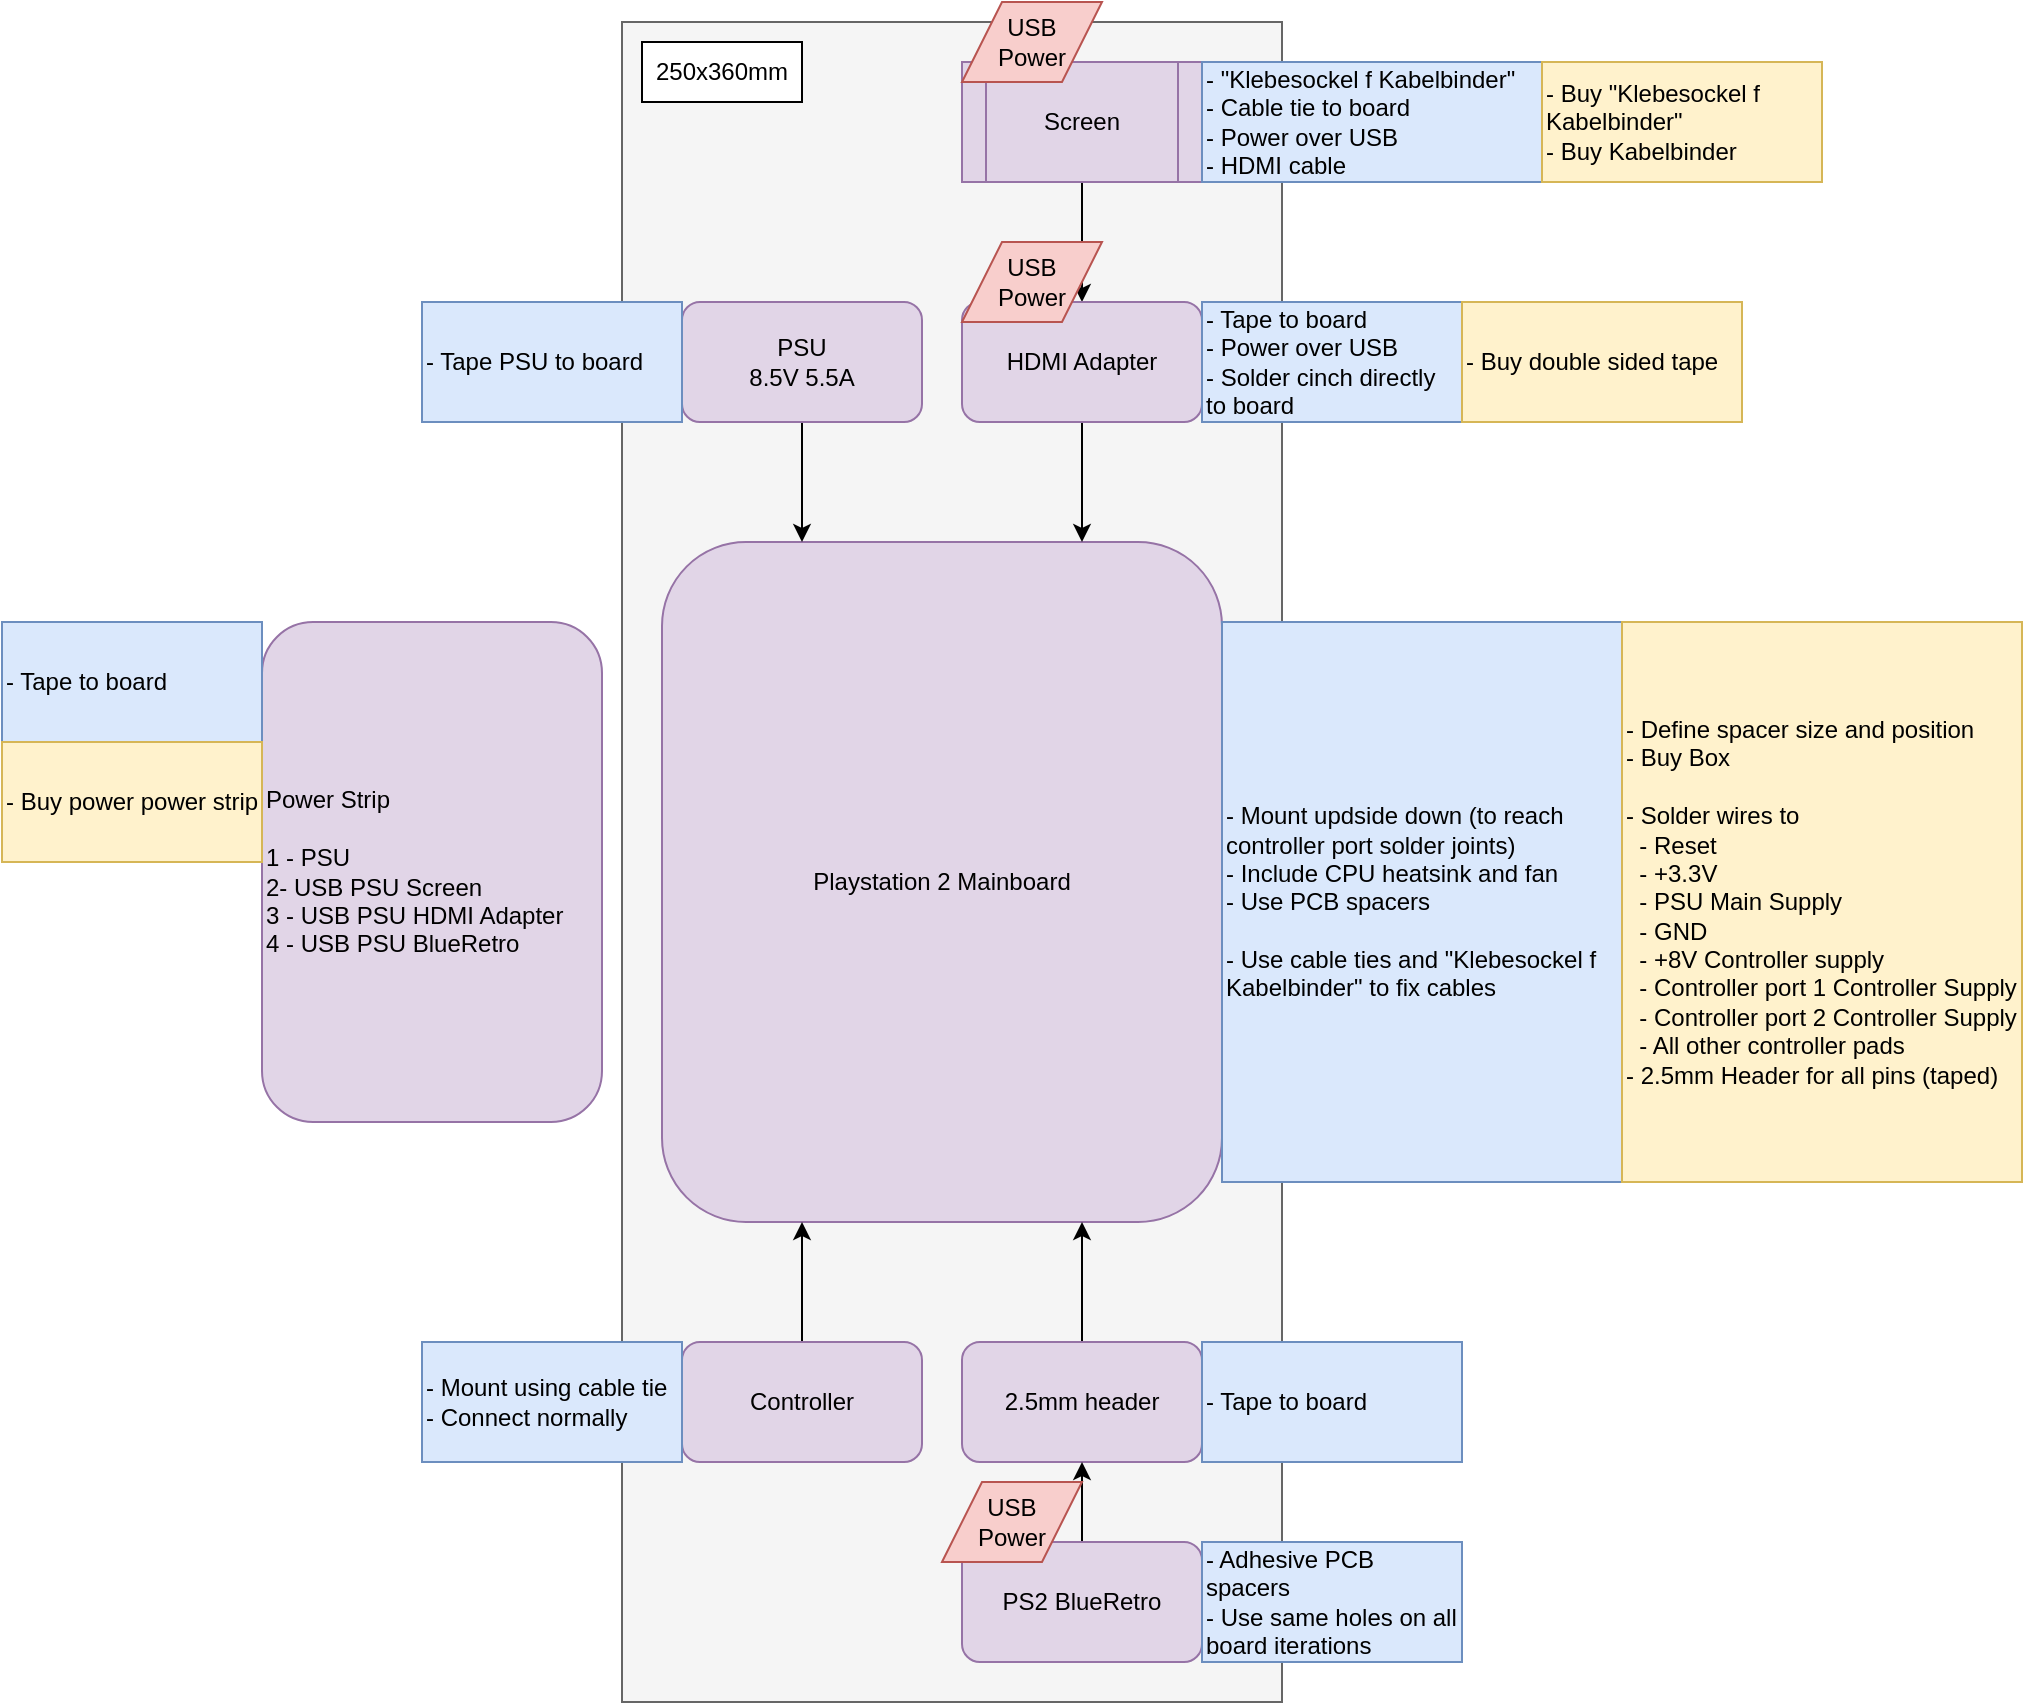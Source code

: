 <mxfile version="24.4.0" type="device">
  <diagram name="Page-1" id="0lK5whJEdncD6Zd8YYTB">
    <mxGraphModel dx="1434" dy="842" grid="1" gridSize="10" guides="1" tooltips="1" connect="1" arrows="1" fold="1" page="1" pageScale="1" pageWidth="850" pageHeight="1100" math="0" shadow="0">
      <root>
        <mxCell id="0" />
        <mxCell id="1" parent="0" />
        <mxCell id="EYfw3UBscrISDR-NibeD-1" value="" style="rounded=0;whiteSpace=wrap;html=1;fillColor=#f5f5f5;fontColor=#333333;strokeColor=#666666;" vertex="1" parent="1">
          <mxGeometry x="510" y="110" width="330" height="840" as="geometry" />
        </mxCell>
        <mxCell id="3tvuEIu1i6NoDWOXIwoT-1" value="Playstation 2 Mainboard" style="rounded=1;whiteSpace=wrap;html=1;fillColor=#e1d5e7;strokeColor=#9673a6;" parent="1" vertex="1">
          <mxGeometry x="530" y="370" width="280" height="340" as="geometry" />
        </mxCell>
        <mxCell id="3tvuEIu1i6NoDWOXIwoT-2" value="- Mount updside down (to reach controller port solder joints)&lt;div&gt;- Include CPU heatsink and fan&lt;/div&gt;&lt;div&gt;- Use PCB spacers&lt;/div&gt;&lt;div&gt;&lt;br&gt;&lt;/div&gt;&lt;div&gt;- Use cable ties and&amp;nbsp;&lt;span style=&quot;background-color: initial;&quot;&gt;&quot;Klebesockel f Kabelbinder&quot; to fix cables&lt;/span&gt;&lt;/div&gt;" style="text;html=1;align=left;verticalAlign=middle;whiteSpace=wrap;rounded=0;fillColor=#dae8fc;strokeColor=#6c8ebf;" parent="1" vertex="1">
          <mxGeometry x="810" y="410" width="200" height="280" as="geometry" />
        </mxCell>
        <mxCell id="3tvuEIu1i6NoDWOXIwoT-4" value="- Define spacer size and position&lt;div&gt;- Buy Box&lt;/div&gt;&lt;div&gt;&lt;br&gt;&lt;/div&gt;&lt;div&gt;- Solder wires to&lt;/div&gt;&lt;div&gt;&amp;nbsp; - Reset&lt;/div&gt;&lt;div&gt;&amp;nbsp; - +3.3V&lt;/div&gt;&lt;div&gt;&amp;nbsp; - PSU Main Supply&lt;/div&gt;&lt;div&gt;&amp;nbsp; - GND&lt;/div&gt;&lt;div&gt;&amp;nbsp; - +8V Controller supply&lt;/div&gt;&lt;div&gt;&amp;nbsp; - Controller port 1 Controller Supply&lt;/div&gt;&lt;div&gt;&amp;nbsp; -&amp;nbsp;&lt;span style=&quot;background-color: initial;&quot;&gt;Controller port 2 Controller Supply&lt;/span&gt;&lt;/div&gt;&lt;div&gt;&lt;span style=&quot;background-color: initial;&quot;&gt;&amp;nbsp; - All other controller pads&lt;/span&gt;&lt;/div&gt;&lt;div&gt;&lt;span style=&quot;background-color: initial;&quot;&gt;- 2.5mm Header for all pins (taped)&lt;/span&gt;&lt;/div&gt;" style="text;html=1;align=left;verticalAlign=middle;whiteSpace=wrap;rounded=0;fillColor=#fff2cc;strokeColor=#d6b656;" parent="1" vertex="1">
          <mxGeometry x="1010" y="410" width="200" height="280" as="geometry" />
        </mxCell>
        <mxCell id="3tvuEIu1i6NoDWOXIwoT-6" style="edgeStyle=orthogonalEdgeStyle;rounded=0;orthogonalLoop=1;jettySize=auto;html=1;entryX=0.25;entryY=0;entryDx=0;entryDy=0;" parent="1" source="3tvuEIu1i6NoDWOXIwoT-5" target="3tvuEIu1i6NoDWOXIwoT-1" edge="1">
          <mxGeometry relative="1" as="geometry" />
        </mxCell>
        <mxCell id="3tvuEIu1i6NoDWOXIwoT-5" value="PSU&lt;div&gt;8.5V 5.5A&lt;/div&gt;" style="rounded=1;whiteSpace=wrap;html=1;fillColor=#e1d5e7;strokeColor=#9673a6;" parent="1" vertex="1">
          <mxGeometry x="540" y="250" width="120" height="60" as="geometry" />
        </mxCell>
        <mxCell id="3tvuEIu1i6NoDWOXIwoT-7" value="- Tape PSU to board" style="text;html=1;align=left;verticalAlign=middle;whiteSpace=wrap;rounded=0;fillColor=#dae8fc;strokeColor=#6c8ebf;" parent="1" vertex="1">
          <mxGeometry x="410" y="250" width="130" height="60" as="geometry" />
        </mxCell>
        <mxCell id="3tvuEIu1i6NoDWOXIwoT-9" value="&lt;div&gt;Power Strip&lt;/div&gt;&lt;div&gt;&lt;br&gt;&lt;/div&gt;1 - PSU&lt;div&gt;2- USB PSU Screen&lt;/div&gt;&lt;div&gt;3 - USB PSU HDMI Adapter&lt;/div&gt;&lt;div&gt;4 - USB PSU BlueRetro&lt;/div&gt;" style="rounded=1;whiteSpace=wrap;html=1;align=left;fillColor=#e1d5e7;strokeColor=#9673a6;" parent="1" vertex="1">
          <mxGeometry x="330" y="410" width="170" height="250" as="geometry" />
        </mxCell>
        <mxCell id="3tvuEIu1i6NoDWOXIwoT-11" style="edgeStyle=orthogonalEdgeStyle;rounded=0;orthogonalLoop=1;jettySize=auto;html=1;entryX=0.25;entryY=1;entryDx=0;entryDy=0;" parent="1" source="3tvuEIu1i6NoDWOXIwoT-10" target="3tvuEIu1i6NoDWOXIwoT-1" edge="1">
          <mxGeometry relative="1" as="geometry" />
        </mxCell>
        <mxCell id="3tvuEIu1i6NoDWOXIwoT-10" value="Controller" style="rounded=1;whiteSpace=wrap;html=1;fillColor=#e1d5e7;strokeColor=#9673a6;" parent="1" vertex="1">
          <mxGeometry x="540" y="770" width="120" height="60" as="geometry" />
        </mxCell>
        <mxCell id="3tvuEIu1i6NoDWOXIwoT-12" value="- Mount using cable tie&lt;div&gt;- Connect normally&lt;/div&gt;" style="text;html=1;align=left;verticalAlign=middle;whiteSpace=wrap;rounded=0;fillColor=#dae8fc;strokeColor=#6c8ebf;" parent="1" vertex="1">
          <mxGeometry x="410" y="770" width="130" height="60" as="geometry" />
        </mxCell>
        <mxCell id="3tvuEIu1i6NoDWOXIwoT-21" style="edgeStyle=orthogonalEdgeStyle;rounded=0;orthogonalLoop=1;jettySize=auto;html=1;entryX=0.5;entryY=0;entryDx=0;entryDy=0;" parent="1" source="3tvuEIu1i6NoDWOXIwoT-15" target="3tvuEIu1i6NoDWOXIwoT-17" edge="1">
          <mxGeometry relative="1" as="geometry" />
        </mxCell>
        <mxCell id="3tvuEIu1i6NoDWOXIwoT-15" value="Screen" style="shape=process;whiteSpace=wrap;html=1;backgroundOutline=1;fillColor=#e1d5e7;strokeColor=#9673a6;" parent="1" vertex="1">
          <mxGeometry x="680" y="130" width="120" height="60" as="geometry" />
        </mxCell>
        <mxCell id="3tvuEIu1i6NoDWOXIwoT-18" style="edgeStyle=orthogonalEdgeStyle;rounded=0;orthogonalLoop=1;jettySize=auto;html=1;entryX=0.75;entryY=0;entryDx=0;entryDy=0;" parent="1" source="3tvuEIu1i6NoDWOXIwoT-17" target="3tvuEIu1i6NoDWOXIwoT-1" edge="1">
          <mxGeometry relative="1" as="geometry" />
        </mxCell>
        <mxCell id="3tvuEIu1i6NoDWOXIwoT-17" value="HDMI Adapter" style="rounded=1;whiteSpace=wrap;html=1;fillColor=#e1d5e7;strokeColor=#9673a6;" parent="1" vertex="1">
          <mxGeometry x="680" y="250" width="120" height="60" as="geometry" />
        </mxCell>
        <mxCell id="3tvuEIu1i6NoDWOXIwoT-19" value="USB&lt;div&gt;Power&lt;/div&gt;" style="shape=parallelogram;perimeter=parallelogramPerimeter;whiteSpace=wrap;html=1;fixedSize=1;fillColor=#f8cecc;strokeColor=#b85450;" parent="1" vertex="1">
          <mxGeometry x="680" y="220" width="70" height="40" as="geometry" />
        </mxCell>
        <mxCell id="3tvuEIu1i6NoDWOXIwoT-20" value="USB&lt;div&gt;Power&lt;/div&gt;" style="shape=parallelogram;perimeter=parallelogramPerimeter;whiteSpace=wrap;html=1;fixedSize=1;fillColor=#f8cecc;strokeColor=#b85450;" parent="1" vertex="1">
          <mxGeometry x="680" y="100" width="70" height="40" as="geometry" />
        </mxCell>
        <mxCell id="3tvuEIu1i6NoDWOXIwoT-22" value="&lt;div&gt;- Tape to board&lt;/div&gt;- Power over USB&lt;div&gt;- Solder cinch directly to board&lt;/div&gt;" style="text;html=1;align=left;verticalAlign=middle;whiteSpace=wrap;rounded=0;fillColor=#dae8fc;strokeColor=#6c8ebf;" parent="1" vertex="1">
          <mxGeometry x="800" y="250" width="130" height="60" as="geometry" />
        </mxCell>
        <mxCell id="3tvuEIu1i6NoDWOXIwoT-23" value="&lt;div&gt;- &quot;Klebesockel f Kabelbinder&quot;&lt;/div&gt;&lt;div&gt;- Cable tie to board&lt;/div&gt;- Power over USB&lt;div&gt;- HDMI cable&lt;/div&gt;" style="text;html=1;align=left;verticalAlign=middle;whiteSpace=wrap;rounded=0;fillColor=#dae8fc;strokeColor=#6c8ebf;" parent="1" vertex="1">
          <mxGeometry x="800" y="130" width="170" height="60" as="geometry" />
        </mxCell>
        <mxCell id="3tvuEIu1i6NoDWOXIwoT-24" value="&lt;div&gt;- Tape to board&lt;/div&gt;" style="text;html=1;align=left;verticalAlign=middle;whiteSpace=wrap;rounded=0;fillColor=#dae8fc;strokeColor=#6c8ebf;" parent="1" vertex="1">
          <mxGeometry x="200" y="410" width="130" height="60" as="geometry" />
        </mxCell>
        <mxCell id="3tvuEIu1i6NoDWOXIwoT-25" value="- Buy double sided tape" style="text;html=1;align=left;verticalAlign=middle;whiteSpace=wrap;rounded=0;fillColor=#fff2cc;strokeColor=#d6b656;" parent="1" vertex="1">
          <mxGeometry x="930" y="250" width="140" height="60" as="geometry" />
        </mxCell>
        <mxCell id="3tvuEIu1i6NoDWOXIwoT-26" value="- Buy &quot;Klebesockel f Kabelbinder&quot;&lt;div&gt;- Buy Kabelbinder&lt;/div&gt;" style="text;html=1;align=left;verticalAlign=middle;whiteSpace=wrap;rounded=0;fillColor=#fff2cc;strokeColor=#d6b656;" parent="1" vertex="1">
          <mxGeometry x="970" y="130" width="140" height="60" as="geometry" />
        </mxCell>
        <mxCell id="3tvuEIu1i6NoDWOXIwoT-27" value="- Buy power power strip" style="text;html=1;align=left;verticalAlign=middle;whiteSpace=wrap;rounded=0;fillColor=#fff2cc;strokeColor=#d6b656;" parent="1" vertex="1">
          <mxGeometry x="200" y="470" width="130" height="60" as="geometry" />
        </mxCell>
        <mxCell id="3tvuEIu1i6NoDWOXIwoT-29" style="edgeStyle=orthogonalEdgeStyle;rounded=0;orthogonalLoop=1;jettySize=auto;html=1;entryX=0.75;entryY=1;entryDx=0;entryDy=0;" parent="1" source="3tvuEIu1i6NoDWOXIwoT-28" target="3tvuEIu1i6NoDWOXIwoT-1" edge="1">
          <mxGeometry relative="1" as="geometry" />
        </mxCell>
        <mxCell id="3tvuEIu1i6NoDWOXIwoT-28" value="2.5mm header" style="rounded=1;whiteSpace=wrap;html=1;fillColor=#e1d5e7;strokeColor=#9673a6;" parent="1" vertex="1">
          <mxGeometry x="680" y="770" width="120" height="60" as="geometry" />
        </mxCell>
        <mxCell id="3tvuEIu1i6NoDWOXIwoT-31" value="&lt;div&gt;- Tape to board&lt;/div&gt;" style="text;html=1;align=left;verticalAlign=middle;whiteSpace=wrap;rounded=0;fillColor=#dae8fc;strokeColor=#6c8ebf;" parent="1" vertex="1">
          <mxGeometry x="800" y="770" width="130" height="60" as="geometry" />
        </mxCell>
        <mxCell id="3tvuEIu1i6NoDWOXIwoT-33" style="edgeStyle=orthogonalEdgeStyle;rounded=0;orthogonalLoop=1;jettySize=auto;html=1;entryX=0.5;entryY=1;entryDx=0;entryDy=0;" parent="1" source="3tvuEIu1i6NoDWOXIwoT-32" target="3tvuEIu1i6NoDWOXIwoT-28" edge="1">
          <mxGeometry relative="1" as="geometry" />
        </mxCell>
        <mxCell id="3tvuEIu1i6NoDWOXIwoT-32" value="PS2 BlueRetro" style="rounded=1;whiteSpace=wrap;html=1;fillColor=#e1d5e7;strokeColor=#9673a6;" parent="1" vertex="1">
          <mxGeometry x="680" y="870" width="120" height="60" as="geometry" />
        </mxCell>
        <mxCell id="3tvuEIu1i6NoDWOXIwoT-34" value="&lt;div&gt;- Adhesive PCB spacers&lt;/div&gt;&lt;div&gt;- Use same holes on all board iterations&lt;/div&gt;" style="text;html=1;align=left;verticalAlign=middle;whiteSpace=wrap;rounded=0;fillColor=#dae8fc;strokeColor=#6c8ebf;" parent="1" vertex="1">
          <mxGeometry x="800" y="870" width="130" height="60" as="geometry" />
        </mxCell>
        <mxCell id="3tvuEIu1i6NoDWOXIwoT-35" value="USB&lt;div&gt;Power&lt;/div&gt;" style="shape=parallelogram;perimeter=parallelogramPerimeter;whiteSpace=wrap;html=1;fixedSize=1;fillColor=#f8cecc;strokeColor=#b85450;" parent="1" vertex="1">
          <mxGeometry x="670" y="840" width="70" height="40" as="geometry" />
        </mxCell>
        <mxCell id="EYfw3UBscrISDR-NibeD-2" value="250x360mm" style="rounded=0;whiteSpace=wrap;html=1;" vertex="1" parent="1">
          <mxGeometry x="520" y="120" width="80" height="30" as="geometry" />
        </mxCell>
      </root>
    </mxGraphModel>
  </diagram>
</mxfile>
